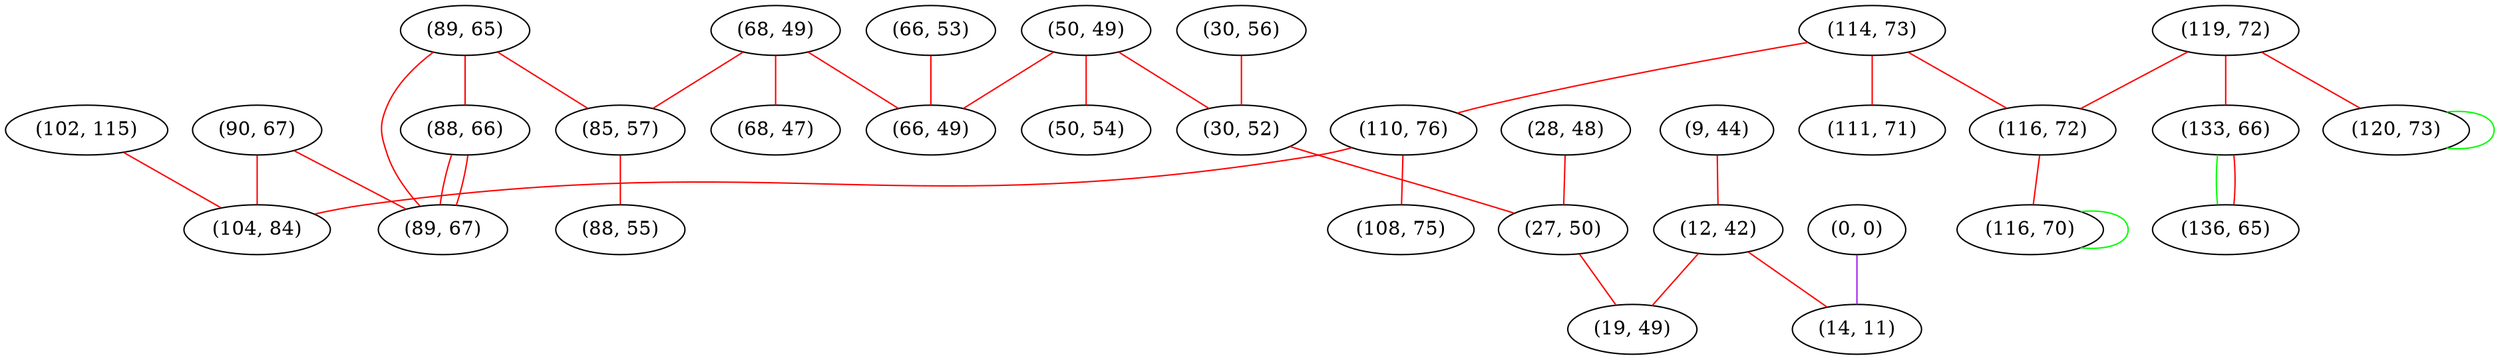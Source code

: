 graph "" {
"(114, 73)";
"(119, 72)";
"(66, 53)";
"(68, 49)";
"(50, 49)";
"(110, 76)";
"(0, 0)";
"(89, 65)";
"(30, 56)";
"(9, 44)";
"(102, 115)";
"(28, 48)";
"(30, 52)";
"(90, 67)";
"(116, 72)";
"(133, 66)";
"(68, 47)";
"(120, 73)";
"(85, 57)";
"(50, 54)";
"(27, 50)";
"(104, 84)";
"(88, 66)";
"(88, 55)";
"(12, 42)";
"(89, 67)";
"(14, 11)";
"(136, 65)";
"(19, 49)";
"(111, 71)";
"(108, 75)";
"(66, 49)";
"(116, 70)";
"(114, 73)" -- "(110, 76)"  [color=red, key=0, weight=1];
"(114, 73)" -- "(111, 71)"  [color=red, key=0, weight=1];
"(114, 73)" -- "(116, 72)"  [color=red, key=0, weight=1];
"(119, 72)" -- "(120, 73)"  [color=red, key=0, weight=1];
"(119, 72)" -- "(133, 66)"  [color=red, key=0, weight=1];
"(119, 72)" -- "(116, 72)"  [color=red, key=0, weight=1];
"(66, 53)" -- "(66, 49)"  [color=red, key=0, weight=1];
"(68, 49)" -- "(85, 57)"  [color=red, key=0, weight=1];
"(68, 49)" -- "(68, 47)"  [color=red, key=0, weight=1];
"(68, 49)" -- "(66, 49)"  [color=red, key=0, weight=1];
"(50, 49)" -- "(30, 52)"  [color=red, key=0, weight=1];
"(50, 49)" -- "(50, 54)"  [color=red, key=0, weight=1];
"(50, 49)" -- "(66, 49)"  [color=red, key=0, weight=1];
"(110, 76)" -- "(108, 75)"  [color=red, key=0, weight=1];
"(110, 76)" -- "(104, 84)"  [color=red, key=0, weight=1];
"(0, 0)" -- "(14, 11)"  [color=purple, key=0, weight=4];
"(89, 65)" -- "(85, 57)"  [color=red, key=0, weight=1];
"(89, 65)" -- "(89, 67)"  [color=red, key=0, weight=1];
"(89, 65)" -- "(88, 66)"  [color=red, key=0, weight=1];
"(30, 56)" -- "(30, 52)"  [color=red, key=0, weight=1];
"(9, 44)" -- "(12, 42)"  [color=red, key=0, weight=1];
"(102, 115)" -- "(104, 84)"  [color=red, key=0, weight=1];
"(28, 48)" -- "(27, 50)"  [color=red, key=0, weight=1];
"(30, 52)" -- "(27, 50)"  [color=red, key=0, weight=1];
"(90, 67)" -- "(89, 67)"  [color=red, key=0, weight=1];
"(90, 67)" -- "(104, 84)"  [color=red, key=0, weight=1];
"(116, 72)" -- "(116, 70)"  [color=red, key=0, weight=1];
"(133, 66)" -- "(136, 65)"  [color=green, key=0, weight=2];
"(133, 66)" -- "(136, 65)"  [color=red, key=1, weight=1];
"(120, 73)" -- "(120, 73)"  [color=green, key=0, weight=2];
"(85, 57)" -- "(88, 55)"  [color=red, key=0, weight=1];
"(27, 50)" -- "(19, 49)"  [color=red, key=0, weight=1];
"(88, 66)" -- "(89, 67)"  [color=red, key=0, weight=1];
"(88, 66)" -- "(89, 67)"  [color=red, key=1, weight=1];
"(12, 42)" -- "(14, 11)"  [color=red, key=0, weight=1];
"(12, 42)" -- "(19, 49)"  [color=red, key=0, weight=1];
"(116, 70)" -- "(116, 70)"  [color=green, key=0, weight=2];
}

